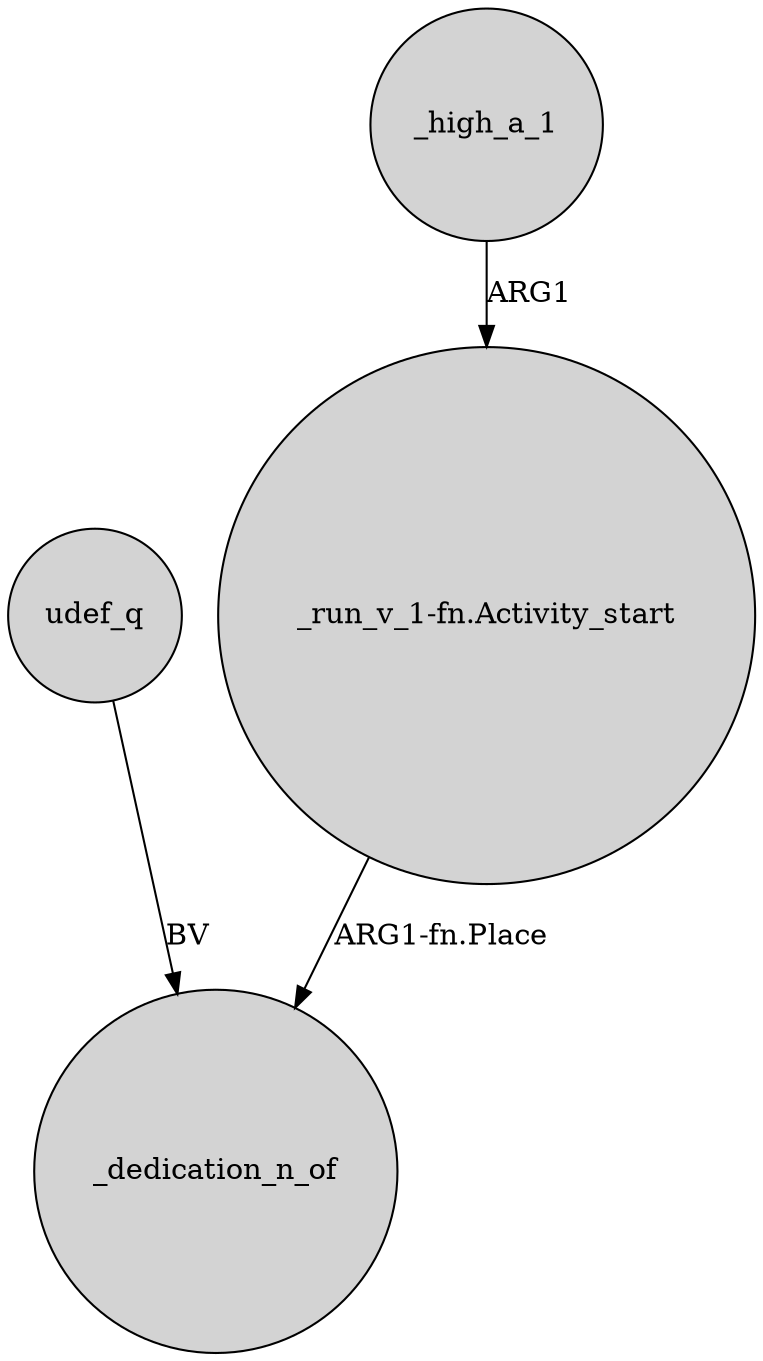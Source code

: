 digraph {
	node [shape=circle style=filled]
	udef_q -> _dedication_n_of [label=BV]
	_high_a_1 -> "_run_v_1-fn.Activity_start" [label=ARG1]
	"_run_v_1-fn.Activity_start" -> _dedication_n_of [label="ARG1-fn.Place"]
}
